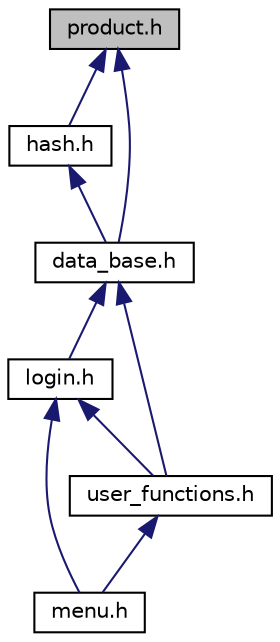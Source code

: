 digraph "product.h"
{
 // LATEX_PDF_SIZE
  edge [fontname="Helvetica",fontsize="10",labelfontname="Helvetica",labelfontsize="10"];
  node [fontname="Helvetica",fontsize="10",shape=record];
  Node1 [label="product.h",height=0.2,width=0.4,color="black", fillcolor="grey75", style="filled", fontcolor="black",tooltip="Base de datos para El Plátano de Oro."];
  Node1 -> Node2 [dir="back",color="midnightblue",fontsize="10",style="solid",fontname="Helvetica"];
  Node2 [label="hash.h",height=0.2,width=0.4,color="black", fillcolor="white", style="filled",URL="$hash_8h.html",tooltip="Base de datos para El Plátano de Oro."];
  Node2 -> Node3 [dir="back",color="midnightblue",fontsize="10",style="solid",fontname="Helvetica"];
  Node3 [label="data_base.h",height=0.2,width=0.4,color="black", fillcolor="white", style="filled",URL="$data__base_8h.html",tooltip="Base de datos para El Plátano de Oro."];
  Node3 -> Node4 [dir="back",color="midnightblue",fontsize="10",style="solid",fontname="Helvetica"];
  Node4 [label="login.h",height=0.2,width=0.4,color="black", fillcolor="white", style="filled",URL="$login_8h.html",tooltip="Cabecera de código para el login de usuarios."];
  Node4 -> Node5 [dir="back",color="midnightblue",fontsize="10",style="solid",fontname="Helvetica"];
  Node5 [label="menu.h",height=0.2,width=0.4,color="black", fillcolor="white", style="filled",URL="$menu_8h.html",tooltip="Interfaz de la aplicación."];
  Node4 -> Node6 [dir="back",color="midnightblue",fontsize="10",style="solid",fontname="Helvetica"];
  Node6 [label="user_functions.h",height=0.2,width=0.4,color="black", fillcolor="white", style="filled",URL="$user__functions_8h.html",tooltip="Base de datos para El Plátano de Oro."];
  Node6 -> Node5 [dir="back",color="midnightblue",fontsize="10",style="solid",fontname="Helvetica"];
  Node3 -> Node6 [dir="back",color="midnightblue",fontsize="10",style="solid",fontname="Helvetica"];
  Node1 -> Node3 [dir="back",color="midnightblue",fontsize="10",style="solid",fontname="Helvetica"];
}
